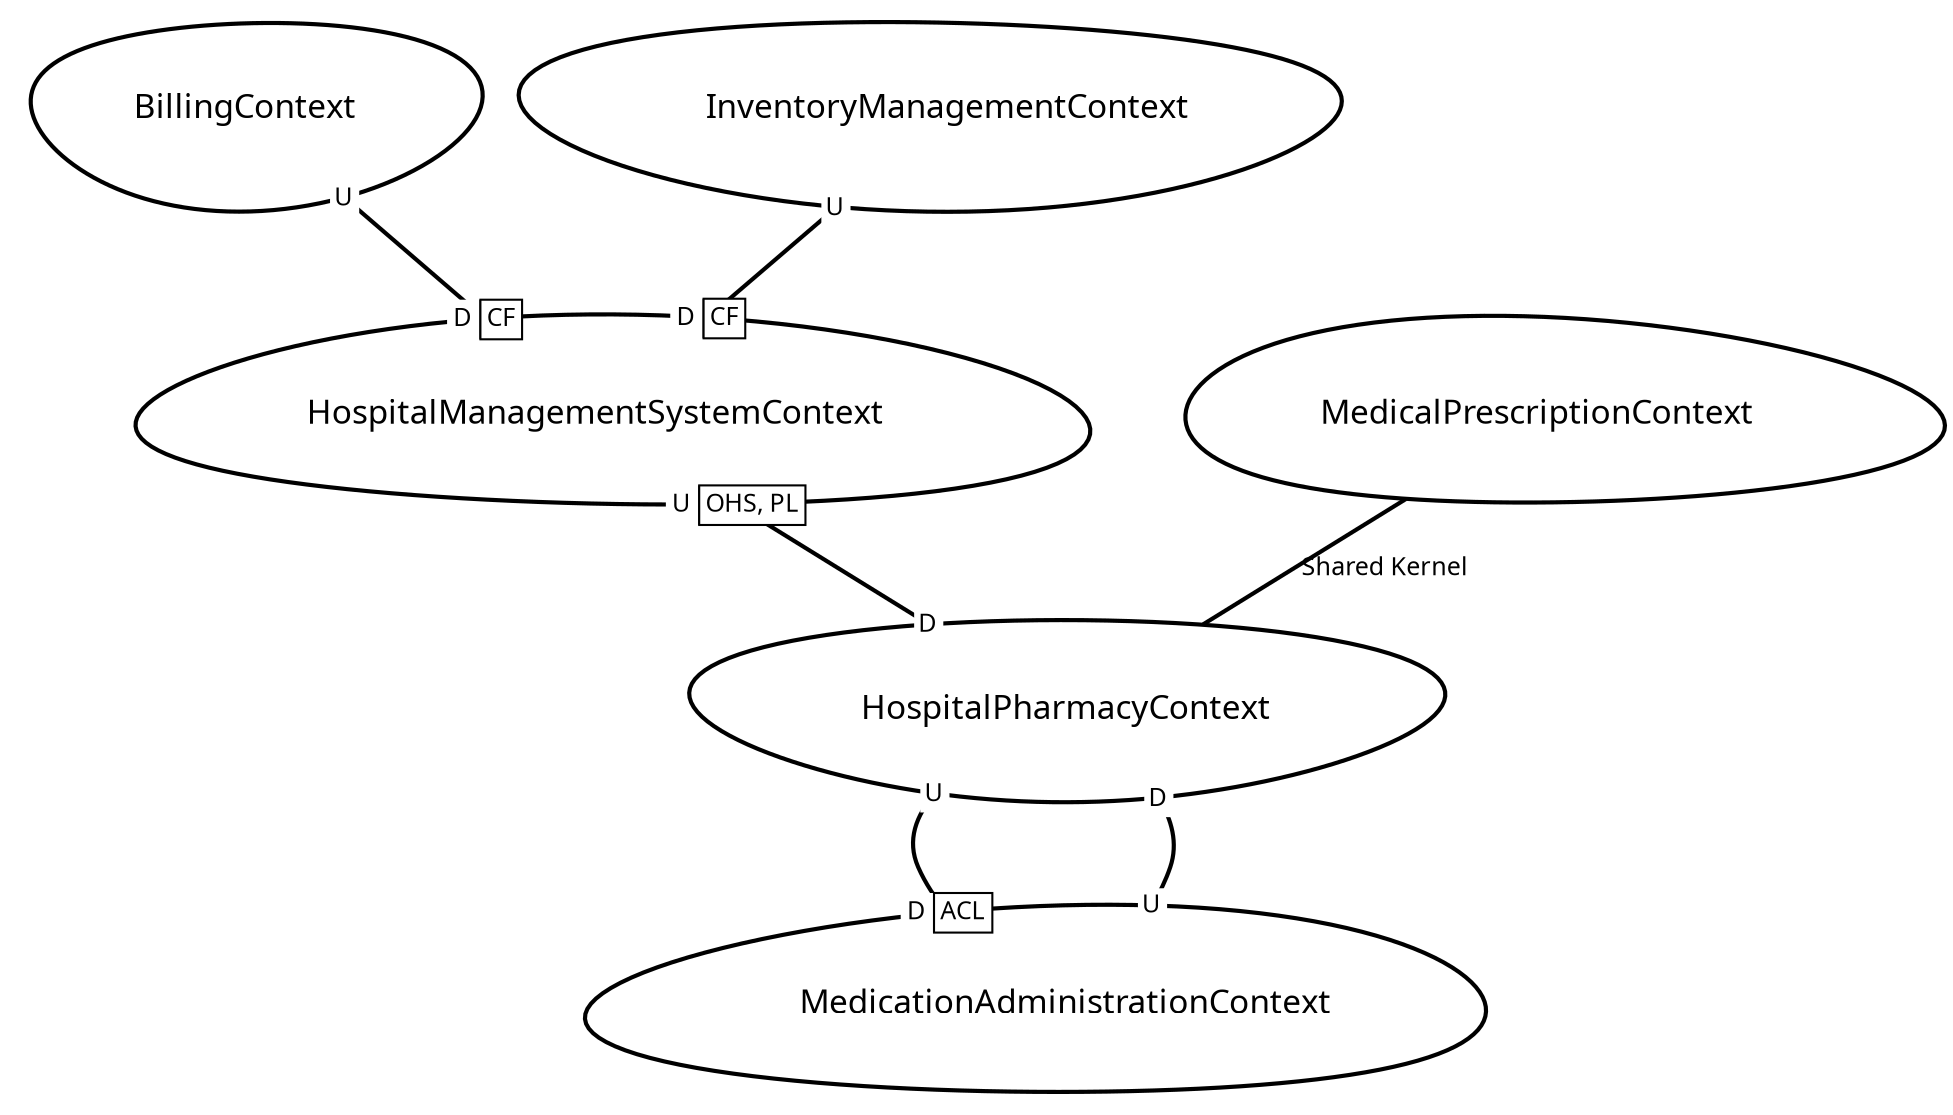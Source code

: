 digraph "ContextMapGraph" {
graph ["imagepath"="/tmp/GraphvizJava"]
"BillingContext" ["margin"="0.3","orientation"="58","shape"="egg","fontsize"="16","style"="bold","label"="BillingContext\n","fontname"="sans-serif"]
"HospitalManagementSystemContext" ["margin"="0.3","orientation"="116","shape"="egg","fontsize"="16","style"="bold","label"="HospitalManagementSystemContext\n","fontname"="sans-serif"]
"HospitalPharmacyContext" ["margin"="0.3","orientation"="179","shape"="egg","fontsize"="16","style"="bold","label"="HospitalPharmacyContext\n","fontname"="sans-serif"]
"MedicationAdministrationContext" ["margin"="0.3","orientation"="229","shape"="egg","fontsize"="16","style"="bold","label"="MedicationAdministrationContext\n","fontname"="sans-serif"]
"InventoryManagementContext" ["margin"="0.3","orientation"="298","shape"="egg","fontsize"="16","style"="bold","label"="InventoryManagementContext\n","fontname"="sans-serif"]
"MedicalPrescriptionContext" ["margin"="0.3","orientation"="136","shape"="egg","fontsize"="16","style"="bold","label"="MedicalPrescriptionContext\n","fontname"="sans-serif"]
"BillingContext" -> "HospitalManagementSystemContext" ["headlabel"=<<table cellspacing="0" cellborder="1" border="0">
<tr><td bgcolor="white" sides="r">D</td><td sides="trbl" bgcolor="white"><font>CF</font></td></tr>
</table>>,"labeldistance"="0","fontsize"="12","taillabel"=<<table cellspacing="0" cellborder="0" border="0">
<tr><td bgcolor="white">U</td></tr>
</table>>,"style"="bold","label"="                                        ","dir"="none","fontname"="sans-serif"]
"HospitalManagementSystemContext" -> "HospitalPharmacyContext" ["headlabel"=<<table cellspacing="0" cellborder="0" border="0">
<tr><td bgcolor="white">D</td></tr>
</table>>,"labeldistance"="0","fontsize"="12","taillabel"=<<table cellspacing="0" cellborder="1" border="0">
<tr><td bgcolor="white" sides="r">U</td><td sides="trbl" bgcolor="white"><font>OHS, PL</font></td></tr>
</table>>,"style"="bold","label"="                                        ","dir"="none","fontname"="sans-serif"]
"HospitalPharmacyContext" -> "MedicationAdministrationContext" ["headlabel"=<<table cellspacing="0" cellborder="1" border="0">
<tr><td bgcolor="white" sides="r">D</td><td sides="trbl" bgcolor="white"><font>ACL</font></td></tr>
</table>>,"labeldistance"="0","fontsize"="12","taillabel"=<<table cellspacing="0" cellborder="0" border="0">
<tr><td bgcolor="white">U</td></tr>
</table>>,"style"="bold","label"="                                        ","dir"="none","fontname"="sans-serif"]
"MedicationAdministrationContext" -> "HospitalPharmacyContext" ["headlabel"=<<table cellspacing="0" cellborder="0" border="0">
<tr><td bgcolor="white">D</td></tr>
</table>>,"labeldistance"="0","fontsize"="12","taillabel"=<<table cellspacing="0" cellborder="0" border="0">
<tr><td bgcolor="white">U</td></tr>
</table>>,"style"="bold","label"="                                        ","dir"="none","fontname"="sans-serif"]
"InventoryManagementContext" -> "HospitalManagementSystemContext" ["headlabel"=<<table cellspacing="0" cellborder="1" border="0">
<tr><td bgcolor="white" sides="r">D</td><td sides="trbl" bgcolor="white"><font>CF</font></td></tr>
</table>>,"labeldistance"="0","fontsize"="12","taillabel"=<<table cellspacing="0" cellborder="0" border="0">
<tr><td bgcolor="white">U</td></tr>
</table>>,"style"="bold","label"="                                        ","dir"="none","fontname"="sans-serif"]
"MedicalPrescriptionContext" -> "HospitalPharmacyContext" ["fontsize"="12","style"="bold","label"="Shared Kernel","dir"="none","fontname"="sans-serif"]
}
